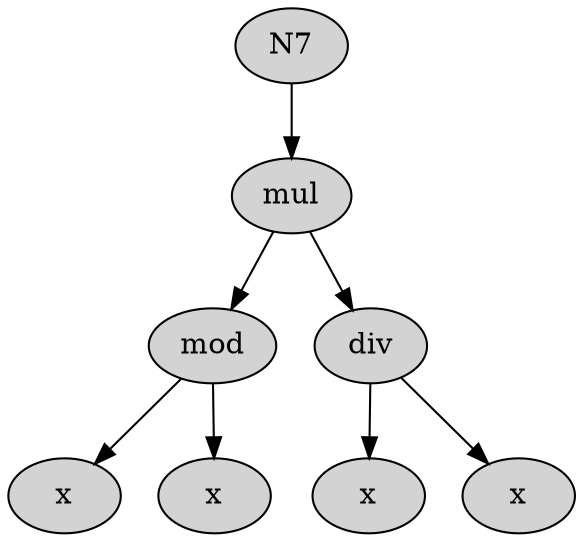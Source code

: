 digraph G7 {
N7[ style="filled"  label="N7"];
N7 -> N8;
N8[ style="filled"  label="mul"];
N8 -> N9;
N9[ style="filled"  label="mod"];
N9 -> N10;
N10[ style="filled"  label="x"];
N9 -> N11;
N11[ style="filled"  label="x"];
N8 -> N12;
N12[ style="filled"  label="div"];
N12 -> N13;
N13[ style="filled"  label="x"];
N12 -> N14;
N14[ style="filled"  label="x"];
}
